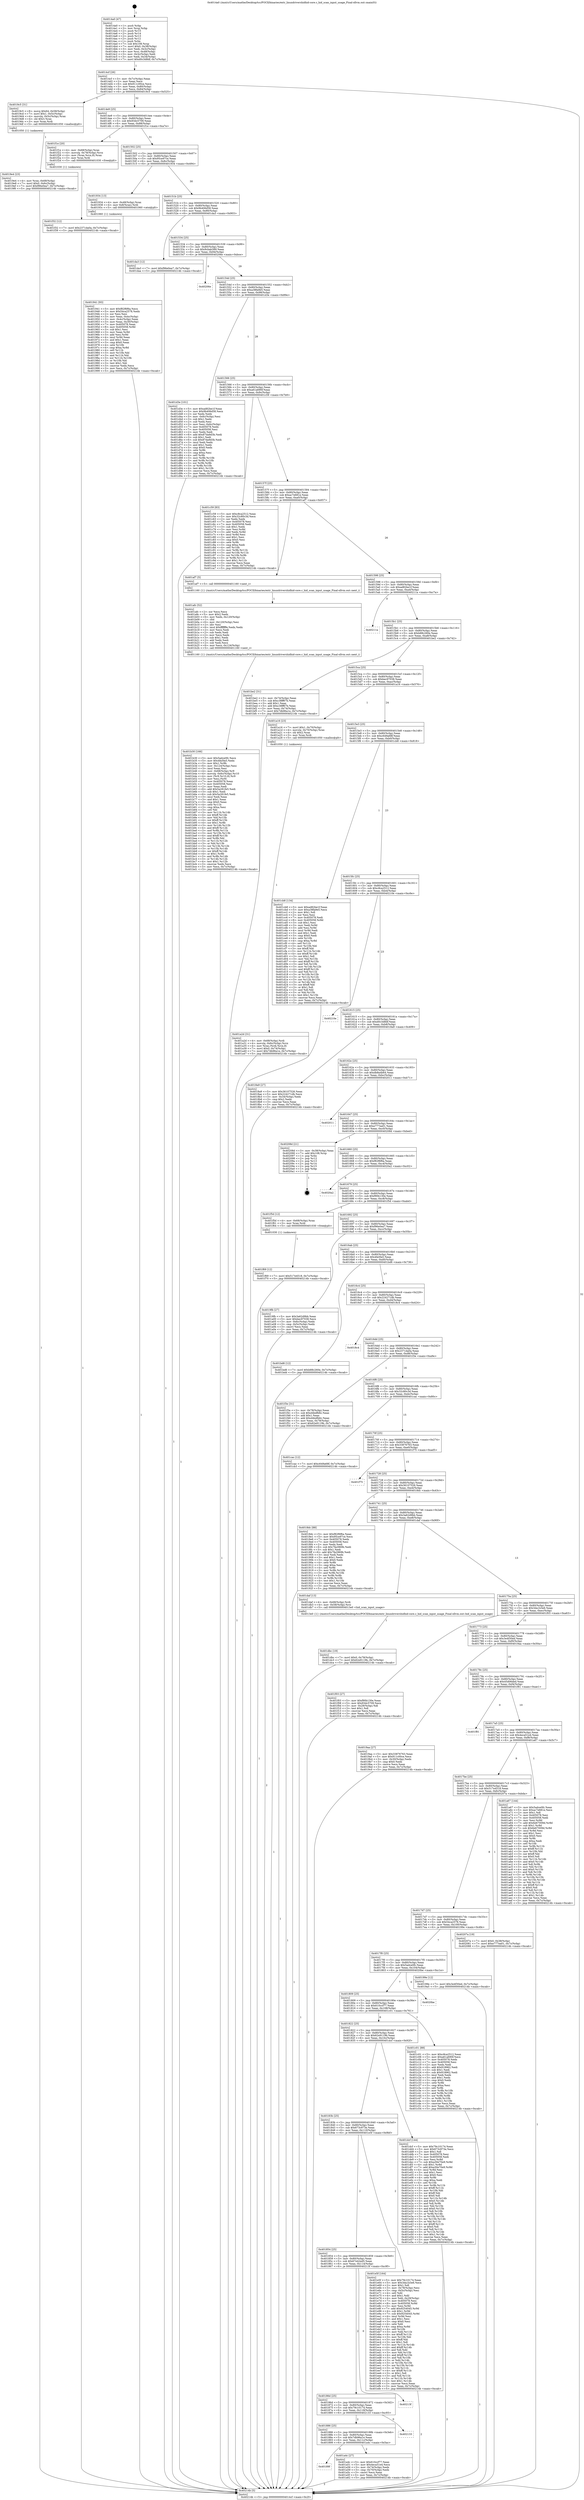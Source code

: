 digraph "0x4014a0" {
  label = "0x4014a0 (/mnt/c/Users/mathe/Desktop/tcc/POCII/binaries/extr_linuxdrivershidhid-core.c_hid_scan_input_usage_Final-ollvm.out::main(0))"
  labelloc = "t"
  node[shape=record]

  Entry [label="",width=0.3,height=0.3,shape=circle,fillcolor=black,style=filled]
  "0x4014cf" [label="{
     0x4014cf [26]\l
     | [instrs]\l
     &nbsp;&nbsp;0x4014cf \<+3\>: mov -0x7c(%rbp),%eax\l
     &nbsp;&nbsp;0x4014d2 \<+2\>: mov %eax,%ecx\l
     &nbsp;&nbsp;0x4014d4 \<+6\>: sub $0x911c00ce,%ecx\l
     &nbsp;&nbsp;0x4014da \<+3\>: mov %eax,-0x80(%rbp)\l
     &nbsp;&nbsp;0x4014dd \<+6\>: mov %ecx,-0x84(%rbp)\l
     &nbsp;&nbsp;0x4014e3 \<+6\>: je 00000000004019c5 \<main+0x525\>\l
  }"]
  "0x4019c5" [label="{
     0x4019c5 [31]\l
     | [instrs]\l
     &nbsp;&nbsp;0x4019c5 \<+8\>: movq $0x64,-0x58(%rbp)\l
     &nbsp;&nbsp;0x4019cd \<+7\>: movl $0x1,-0x5c(%rbp)\l
     &nbsp;&nbsp;0x4019d4 \<+4\>: movslq -0x5c(%rbp),%rax\l
     &nbsp;&nbsp;0x4019d8 \<+4\>: shl $0x3,%rax\l
     &nbsp;&nbsp;0x4019dc \<+3\>: mov %rax,%rdi\l
     &nbsp;&nbsp;0x4019df \<+5\>: call 0000000000401050 \<malloc@plt\>\l
     | [calls]\l
     &nbsp;&nbsp;0x401050 \{1\} (unknown)\l
  }"]
  "0x4014e9" [label="{
     0x4014e9 [25]\l
     | [instrs]\l
     &nbsp;&nbsp;0x4014e9 \<+5\>: jmp 00000000004014ee \<main+0x4e\>\l
     &nbsp;&nbsp;0x4014ee \<+3\>: mov -0x80(%rbp),%eax\l
     &nbsp;&nbsp;0x4014f1 \<+5\>: sub $0x93dc5709,%eax\l
     &nbsp;&nbsp;0x4014f6 \<+6\>: mov %eax,-0x88(%rbp)\l
     &nbsp;&nbsp;0x4014fc \<+6\>: je 0000000000401f1e \<main+0xa7e\>\l
  }"]
  Exit [label="",width=0.3,height=0.3,shape=circle,fillcolor=black,style=filled,peripheries=2]
  "0x401f1e" [label="{
     0x401f1e [20]\l
     | [instrs]\l
     &nbsp;&nbsp;0x401f1e \<+4\>: mov -0x68(%rbp),%rax\l
     &nbsp;&nbsp;0x401f22 \<+4\>: movslq -0x78(%rbp),%rcx\l
     &nbsp;&nbsp;0x401f26 \<+4\>: mov (%rax,%rcx,8),%rax\l
     &nbsp;&nbsp;0x401f2a \<+3\>: mov %rax,%rdi\l
     &nbsp;&nbsp;0x401f2d \<+5\>: call 0000000000401030 \<free@plt\>\l
     | [calls]\l
     &nbsp;&nbsp;0x401030 \{1\} (unknown)\l
  }"]
  "0x401502" [label="{
     0x401502 [25]\l
     | [instrs]\l
     &nbsp;&nbsp;0x401502 \<+5\>: jmp 0000000000401507 \<main+0x67\>\l
     &nbsp;&nbsp;0x401507 \<+3\>: mov -0x80(%rbp),%eax\l
     &nbsp;&nbsp;0x40150a \<+5\>: sub $0x95ce97ce,%eax\l
     &nbsp;&nbsp;0x40150f \<+6\>: mov %eax,-0x8c(%rbp)\l
     &nbsp;&nbsp;0x401515 \<+6\>: je 0000000000401934 \<main+0x494\>\l
  }"]
  "0x401f69" [label="{
     0x401f69 [12]\l
     | [instrs]\l
     &nbsp;&nbsp;0x401f69 \<+7\>: movl $0x517e4518,-0x7c(%rbp)\l
     &nbsp;&nbsp;0x401f70 \<+5\>: jmp 000000000040214b \<main+0xcab\>\l
  }"]
  "0x401934" [label="{
     0x401934 [13]\l
     | [instrs]\l
     &nbsp;&nbsp;0x401934 \<+4\>: mov -0x48(%rbp),%rax\l
     &nbsp;&nbsp;0x401938 \<+4\>: mov 0x8(%rax),%rdi\l
     &nbsp;&nbsp;0x40193c \<+5\>: call 0000000000401060 \<atoi@plt\>\l
     | [calls]\l
     &nbsp;&nbsp;0x401060 \{1\} (unknown)\l
  }"]
  "0x40151b" [label="{
     0x40151b [25]\l
     | [instrs]\l
     &nbsp;&nbsp;0x40151b \<+5\>: jmp 0000000000401520 \<main+0x80\>\l
     &nbsp;&nbsp;0x401520 \<+3\>: mov -0x80(%rbp),%eax\l
     &nbsp;&nbsp;0x401523 \<+5\>: sub $0x9b406d58,%eax\l
     &nbsp;&nbsp;0x401528 \<+6\>: mov %eax,-0x90(%rbp)\l
     &nbsp;&nbsp;0x40152e \<+6\>: je 0000000000401da3 \<main+0x903\>\l
  }"]
  "0x401f32" [label="{
     0x401f32 [12]\l
     | [instrs]\l
     &nbsp;&nbsp;0x401f32 \<+7\>: movl $0x2371da0a,-0x7c(%rbp)\l
     &nbsp;&nbsp;0x401f39 \<+5\>: jmp 000000000040214b \<main+0xcab\>\l
  }"]
  "0x401da3" [label="{
     0x401da3 [12]\l
     | [instrs]\l
     &nbsp;&nbsp;0x401da3 \<+7\>: movl $0xf96e0ea7,-0x7c(%rbp)\l
     &nbsp;&nbsp;0x401daa \<+5\>: jmp 000000000040214b \<main+0xcab\>\l
  }"]
  "0x401534" [label="{
     0x401534 [25]\l
     | [instrs]\l
     &nbsp;&nbsp;0x401534 \<+5\>: jmp 0000000000401539 \<main+0x99\>\l
     &nbsp;&nbsp;0x401539 \<+3\>: mov -0x80(%rbp),%eax\l
     &nbsp;&nbsp;0x40153c \<+5\>: sub $0x9cbab389,%eax\l
     &nbsp;&nbsp;0x401541 \<+6\>: mov %eax,-0x94(%rbp)\l
     &nbsp;&nbsp;0x401547 \<+6\>: je 000000000040206e \<main+0xbce\>\l
  }"]
  "0x401dbc" [label="{
     0x401dbc [19]\l
     | [instrs]\l
     &nbsp;&nbsp;0x401dbc \<+7\>: movl $0x0,-0x78(%rbp)\l
     &nbsp;&nbsp;0x401dc3 \<+7\>: movl $0x62e9119b,-0x7c(%rbp)\l
     &nbsp;&nbsp;0x401dca \<+5\>: jmp 000000000040214b \<main+0xcab\>\l
  }"]
  "0x40206e" [label="{
     0x40206e\l
  }", style=dashed]
  "0x40154d" [label="{
     0x40154d [25]\l
     | [instrs]\l
     &nbsp;&nbsp;0x40154d \<+5\>: jmp 0000000000401552 \<main+0xb2\>\l
     &nbsp;&nbsp;0x401552 \<+3\>: mov -0x80(%rbp),%eax\l
     &nbsp;&nbsp;0x401555 \<+5\>: sub $0xa38fa9e5,%eax\l
     &nbsp;&nbsp;0x40155a \<+6\>: mov %eax,-0x98(%rbp)\l
     &nbsp;&nbsp;0x401560 \<+6\>: je 0000000000401d3e \<main+0x89e\>\l
  }"]
  "0x401b30" [label="{
     0x401b30 [166]\l
     | [instrs]\l
     &nbsp;&nbsp;0x401b30 \<+5\>: mov $0x5adce0fc,%ecx\l
     &nbsp;&nbsp;0x401b35 \<+5\>: mov $0x4fa5fa5,%edx\l
     &nbsp;&nbsp;0x401b3a \<+3\>: mov $0x1,%r8b\l
     &nbsp;&nbsp;0x401b3d \<+6\>: mov -0x124(%rbp),%esi\l
     &nbsp;&nbsp;0x401b43 \<+3\>: imul %eax,%esi\l
     &nbsp;&nbsp;0x401b46 \<+4\>: mov -0x68(%rbp),%r9\l
     &nbsp;&nbsp;0x401b4a \<+4\>: movslq -0x6c(%rbp),%r10\l
     &nbsp;&nbsp;0x401b4e \<+4\>: mov (%r9,%r10,8),%r9\l
     &nbsp;&nbsp;0x401b52 \<+3\>: mov %esi,(%r9)\l
     &nbsp;&nbsp;0x401b55 \<+7\>: mov 0x405078,%eax\l
     &nbsp;&nbsp;0x401b5c \<+7\>: mov 0x405058,%esi\l
     &nbsp;&nbsp;0x401b63 \<+2\>: mov %eax,%edi\l
     &nbsp;&nbsp;0x401b65 \<+6\>: add $0x5a281fe5,%edi\l
     &nbsp;&nbsp;0x401b6b \<+3\>: sub $0x1,%edi\l
     &nbsp;&nbsp;0x401b6e \<+6\>: sub $0x5a281fe5,%edi\l
     &nbsp;&nbsp;0x401b74 \<+3\>: imul %edi,%eax\l
     &nbsp;&nbsp;0x401b77 \<+3\>: and $0x1,%eax\l
     &nbsp;&nbsp;0x401b7a \<+3\>: cmp $0x0,%eax\l
     &nbsp;&nbsp;0x401b7d \<+4\>: sete %r11b\l
     &nbsp;&nbsp;0x401b81 \<+3\>: cmp $0xa,%esi\l
     &nbsp;&nbsp;0x401b84 \<+3\>: setl %bl\l
     &nbsp;&nbsp;0x401b87 \<+3\>: mov %r11b,%r14b\l
     &nbsp;&nbsp;0x401b8a \<+4\>: xor $0xff,%r14b\l
     &nbsp;&nbsp;0x401b8e \<+3\>: mov %bl,%r15b\l
     &nbsp;&nbsp;0x401b91 \<+4\>: xor $0xff,%r15b\l
     &nbsp;&nbsp;0x401b95 \<+4\>: xor $0x1,%r8b\l
     &nbsp;&nbsp;0x401b99 \<+3\>: mov %r14b,%r12b\l
     &nbsp;&nbsp;0x401b9c \<+4\>: and $0xff,%r12b\l
     &nbsp;&nbsp;0x401ba0 \<+3\>: and %r8b,%r11b\l
     &nbsp;&nbsp;0x401ba3 \<+3\>: mov %r15b,%r13b\l
     &nbsp;&nbsp;0x401ba6 \<+4\>: and $0xff,%r13b\l
     &nbsp;&nbsp;0x401baa \<+3\>: and %r8b,%bl\l
     &nbsp;&nbsp;0x401bad \<+3\>: or %r11b,%r12b\l
     &nbsp;&nbsp;0x401bb0 \<+3\>: or %bl,%r13b\l
     &nbsp;&nbsp;0x401bb3 \<+3\>: xor %r13b,%r12b\l
     &nbsp;&nbsp;0x401bb6 \<+3\>: or %r15b,%r14b\l
     &nbsp;&nbsp;0x401bb9 \<+4\>: xor $0xff,%r14b\l
     &nbsp;&nbsp;0x401bbd \<+4\>: or $0x1,%r8b\l
     &nbsp;&nbsp;0x401bc1 \<+3\>: and %r8b,%r14b\l
     &nbsp;&nbsp;0x401bc4 \<+3\>: or %r14b,%r12b\l
     &nbsp;&nbsp;0x401bc7 \<+4\>: test $0x1,%r12b\l
     &nbsp;&nbsp;0x401bcb \<+3\>: cmovne %edx,%ecx\l
     &nbsp;&nbsp;0x401bce \<+3\>: mov %ecx,-0x7c(%rbp)\l
     &nbsp;&nbsp;0x401bd1 \<+5\>: jmp 000000000040214b \<main+0xcab\>\l
  }"]
  "0x401d3e" [label="{
     0x401d3e [101]\l
     | [instrs]\l
     &nbsp;&nbsp;0x401d3e \<+5\>: mov $0xad82be1f,%eax\l
     &nbsp;&nbsp;0x401d43 \<+5\>: mov $0x9b406d58,%ecx\l
     &nbsp;&nbsp;0x401d48 \<+2\>: xor %edx,%edx\l
     &nbsp;&nbsp;0x401d4a \<+3\>: mov -0x6c(%rbp),%esi\l
     &nbsp;&nbsp;0x401d4d \<+3\>: sub $0x1,%edx\l
     &nbsp;&nbsp;0x401d50 \<+2\>: sub %edx,%esi\l
     &nbsp;&nbsp;0x401d52 \<+3\>: mov %esi,-0x6c(%rbp)\l
     &nbsp;&nbsp;0x401d55 \<+7\>: mov 0x405078,%edx\l
     &nbsp;&nbsp;0x401d5c \<+7\>: mov 0x405058,%esi\l
     &nbsp;&nbsp;0x401d63 \<+2\>: mov %edx,%edi\l
     &nbsp;&nbsp;0x401d65 \<+6\>: add $0x87da9d3b,%edi\l
     &nbsp;&nbsp;0x401d6b \<+3\>: sub $0x1,%edi\l
     &nbsp;&nbsp;0x401d6e \<+6\>: sub $0x87da9d3b,%edi\l
     &nbsp;&nbsp;0x401d74 \<+3\>: imul %edi,%edx\l
     &nbsp;&nbsp;0x401d77 \<+3\>: and $0x1,%edx\l
     &nbsp;&nbsp;0x401d7a \<+3\>: cmp $0x0,%edx\l
     &nbsp;&nbsp;0x401d7d \<+4\>: sete %r8b\l
     &nbsp;&nbsp;0x401d81 \<+3\>: cmp $0xa,%esi\l
     &nbsp;&nbsp;0x401d84 \<+4\>: setl %r9b\l
     &nbsp;&nbsp;0x401d88 \<+3\>: mov %r8b,%r10b\l
     &nbsp;&nbsp;0x401d8b \<+3\>: and %r9b,%r10b\l
     &nbsp;&nbsp;0x401d8e \<+3\>: xor %r9b,%r8b\l
     &nbsp;&nbsp;0x401d91 \<+3\>: or %r8b,%r10b\l
     &nbsp;&nbsp;0x401d94 \<+4\>: test $0x1,%r10b\l
     &nbsp;&nbsp;0x401d98 \<+3\>: cmovne %ecx,%eax\l
     &nbsp;&nbsp;0x401d9b \<+3\>: mov %eax,-0x7c(%rbp)\l
     &nbsp;&nbsp;0x401d9e \<+5\>: jmp 000000000040214b \<main+0xcab\>\l
  }"]
  "0x401566" [label="{
     0x401566 [25]\l
     | [instrs]\l
     &nbsp;&nbsp;0x401566 \<+5\>: jmp 000000000040156b \<main+0xcb\>\l
     &nbsp;&nbsp;0x40156b \<+3\>: mov -0x80(%rbp),%eax\l
     &nbsp;&nbsp;0x40156e \<+5\>: sub $0xa61a690f,%eax\l
     &nbsp;&nbsp;0x401573 \<+6\>: mov %eax,-0x9c(%rbp)\l
     &nbsp;&nbsp;0x401579 \<+6\>: je 0000000000401c59 \<main+0x7b9\>\l
  }"]
  "0x401afc" [label="{
     0x401afc [52]\l
     | [instrs]\l
     &nbsp;&nbsp;0x401afc \<+2\>: xor %ecx,%ecx\l
     &nbsp;&nbsp;0x401afe \<+5\>: mov $0x2,%edx\l
     &nbsp;&nbsp;0x401b03 \<+6\>: mov %edx,-0x120(%rbp)\l
     &nbsp;&nbsp;0x401b09 \<+1\>: cltd\l
     &nbsp;&nbsp;0x401b0a \<+6\>: mov -0x120(%rbp),%esi\l
     &nbsp;&nbsp;0x401b10 \<+2\>: idiv %esi\l
     &nbsp;&nbsp;0x401b12 \<+6\>: imul $0xfffffffe,%edx,%edx\l
     &nbsp;&nbsp;0x401b18 \<+2\>: mov %ecx,%edi\l
     &nbsp;&nbsp;0x401b1a \<+2\>: sub %edx,%edi\l
     &nbsp;&nbsp;0x401b1c \<+2\>: mov %ecx,%edx\l
     &nbsp;&nbsp;0x401b1e \<+3\>: sub $0x1,%edx\l
     &nbsp;&nbsp;0x401b21 \<+2\>: add %edx,%edi\l
     &nbsp;&nbsp;0x401b23 \<+2\>: sub %edi,%ecx\l
     &nbsp;&nbsp;0x401b25 \<+6\>: mov %ecx,-0x124(%rbp)\l
     &nbsp;&nbsp;0x401b2b \<+5\>: call 0000000000401160 \<next_i\>\l
     | [calls]\l
     &nbsp;&nbsp;0x401160 \{1\} (/mnt/c/Users/mathe/Desktop/tcc/POCII/binaries/extr_linuxdrivershidhid-core.c_hid_scan_input_usage_Final-ollvm.out::next_i)\l
  }"]
  "0x401c59" [label="{
     0x401c59 [83]\l
     | [instrs]\l
     &nbsp;&nbsp;0x401c59 \<+5\>: mov $0xc8ca2512,%eax\l
     &nbsp;&nbsp;0x401c5e \<+5\>: mov $0x32c80c3d,%ecx\l
     &nbsp;&nbsp;0x401c63 \<+2\>: xor %edx,%edx\l
     &nbsp;&nbsp;0x401c65 \<+7\>: mov 0x405078,%esi\l
     &nbsp;&nbsp;0x401c6c \<+7\>: mov 0x405058,%edi\l
     &nbsp;&nbsp;0x401c73 \<+3\>: sub $0x1,%edx\l
     &nbsp;&nbsp;0x401c76 \<+3\>: mov %esi,%r8d\l
     &nbsp;&nbsp;0x401c79 \<+3\>: add %edx,%r8d\l
     &nbsp;&nbsp;0x401c7c \<+4\>: imul %r8d,%esi\l
     &nbsp;&nbsp;0x401c80 \<+3\>: and $0x1,%esi\l
     &nbsp;&nbsp;0x401c83 \<+3\>: cmp $0x0,%esi\l
     &nbsp;&nbsp;0x401c86 \<+4\>: sete %r9b\l
     &nbsp;&nbsp;0x401c8a \<+3\>: cmp $0xa,%edi\l
     &nbsp;&nbsp;0x401c8d \<+4\>: setl %r10b\l
     &nbsp;&nbsp;0x401c91 \<+3\>: mov %r9b,%r11b\l
     &nbsp;&nbsp;0x401c94 \<+3\>: and %r10b,%r11b\l
     &nbsp;&nbsp;0x401c97 \<+3\>: xor %r10b,%r9b\l
     &nbsp;&nbsp;0x401c9a \<+3\>: or %r9b,%r11b\l
     &nbsp;&nbsp;0x401c9d \<+4\>: test $0x1,%r11b\l
     &nbsp;&nbsp;0x401ca1 \<+3\>: cmovne %ecx,%eax\l
     &nbsp;&nbsp;0x401ca4 \<+3\>: mov %eax,-0x7c(%rbp)\l
     &nbsp;&nbsp;0x401ca7 \<+5\>: jmp 000000000040214b \<main+0xcab\>\l
  }"]
  "0x40157f" [label="{
     0x40157f [25]\l
     | [instrs]\l
     &nbsp;&nbsp;0x40157f \<+5\>: jmp 0000000000401584 \<main+0xe4\>\l
     &nbsp;&nbsp;0x401584 \<+3\>: mov -0x80(%rbp),%eax\l
     &nbsp;&nbsp;0x401587 \<+5\>: sub $0xac7e681e,%eax\l
     &nbsp;&nbsp;0x40158c \<+6\>: mov %eax,-0xa0(%rbp)\l
     &nbsp;&nbsp;0x401592 \<+6\>: je 0000000000401af7 \<main+0x657\>\l
  }"]
  "0x40189f" [label="{
     0x40189f\l
  }", style=dashed]
  "0x401af7" [label="{
     0x401af7 [5]\l
     | [instrs]\l
     &nbsp;&nbsp;0x401af7 \<+5\>: call 0000000000401160 \<next_i\>\l
     | [calls]\l
     &nbsp;&nbsp;0x401160 \{1\} (/mnt/c/Users/mathe/Desktop/tcc/POCII/binaries/extr_linuxdrivershidhid-core.c_hid_scan_input_usage_Final-ollvm.out::next_i)\l
  }"]
  "0x401598" [label="{
     0x401598 [25]\l
     | [instrs]\l
     &nbsp;&nbsp;0x401598 \<+5\>: jmp 000000000040159d \<main+0xfd\>\l
     &nbsp;&nbsp;0x40159d \<+3\>: mov -0x80(%rbp),%eax\l
     &nbsp;&nbsp;0x4015a0 \<+5\>: sub $0xad82be1f,%eax\l
     &nbsp;&nbsp;0x4015a5 \<+6\>: mov %eax,-0xa4(%rbp)\l
     &nbsp;&nbsp;0x4015ab \<+6\>: je 000000000040211a \<main+0xc7a\>\l
  }"]
  "0x401a4c" [label="{
     0x401a4c [27]\l
     | [instrs]\l
     &nbsp;&nbsp;0x401a4c \<+5\>: mov $0x610ccf77,%eax\l
     &nbsp;&nbsp;0x401a51 \<+5\>: mov $0x4eca51e4,%ecx\l
     &nbsp;&nbsp;0x401a56 \<+3\>: mov -0x74(%rbp),%edx\l
     &nbsp;&nbsp;0x401a59 \<+3\>: cmp -0x70(%rbp),%edx\l
     &nbsp;&nbsp;0x401a5c \<+3\>: cmovl %ecx,%eax\l
     &nbsp;&nbsp;0x401a5f \<+3\>: mov %eax,-0x7c(%rbp)\l
     &nbsp;&nbsp;0x401a62 \<+5\>: jmp 000000000040214b \<main+0xcab\>\l
  }"]
  "0x40211a" [label="{
     0x40211a\l
  }", style=dashed]
  "0x4015b1" [label="{
     0x4015b1 [25]\l
     | [instrs]\l
     &nbsp;&nbsp;0x4015b1 \<+5\>: jmp 00000000004015b6 \<main+0x116\>\l
     &nbsp;&nbsp;0x4015b6 \<+3\>: mov -0x80(%rbp),%eax\l
     &nbsp;&nbsp;0x4015b9 \<+5\>: sub $0xb88c260e,%eax\l
     &nbsp;&nbsp;0x4015be \<+6\>: mov %eax,-0xa8(%rbp)\l
     &nbsp;&nbsp;0x4015c4 \<+6\>: je 0000000000401be2 \<main+0x742\>\l
  }"]
  "0x401886" [label="{
     0x401886 [25]\l
     | [instrs]\l
     &nbsp;&nbsp;0x401886 \<+5\>: jmp 000000000040188b \<main+0x3eb\>\l
     &nbsp;&nbsp;0x40188b \<+3\>: mov -0x80(%rbp),%eax\l
     &nbsp;&nbsp;0x40188e \<+5\>: sub $0x7db96a1e,%eax\l
     &nbsp;&nbsp;0x401893 \<+6\>: mov %eax,-0x11c(%rbp)\l
     &nbsp;&nbsp;0x401899 \<+6\>: je 0000000000401a4c \<main+0x5ac\>\l
  }"]
  "0x401be2" [label="{
     0x401be2 [31]\l
     | [instrs]\l
     &nbsp;&nbsp;0x401be2 \<+3\>: mov -0x74(%rbp),%eax\l
     &nbsp;&nbsp;0x401be5 \<+5\>: sub $0xc38ff67b,%eax\l
     &nbsp;&nbsp;0x401bea \<+3\>: add $0x1,%eax\l
     &nbsp;&nbsp;0x401bed \<+5\>: add $0xc38ff67b,%eax\l
     &nbsp;&nbsp;0x401bf2 \<+3\>: mov %eax,-0x74(%rbp)\l
     &nbsp;&nbsp;0x401bf5 \<+7\>: movl $0x7db96a1e,-0x7c(%rbp)\l
     &nbsp;&nbsp;0x401bfc \<+5\>: jmp 000000000040214b \<main+0xcab\>\l
  }"]
  "0x4015ca" [label="{
     0x4015ca [25]\l
     | [instrs]\l
     &nbsp;&nbsp;0x4015ca \<+5\>: jmp 00000000004015cf \<main+0x12f\>\l
     &nbsp;&nbsp;0x4015cf \<+3\>: mov -0x80(%rbp),%eax\l
     &nbsp;&nbsp;0x4015d2 \<+5\>: sub $0xbec97038,%eax\l
     &nbsp;&nbsp;0x4015d7 \<+6\>: mov %eax,-0xac(%rbp)\l
     &nbsp;&nbsp;0x4015dd \<+6\>: je 0000000000401a16 \<main+0x576\>\l
  }"]
  "0x402133" [label="{
     0x402133\l
  }", style=dashed]
  "0x401a16" [label="{
     0x401a16 [23]\l
     | [instrs]\l
     &nbsp;&nbsp;0x401a16 \<+7\>: movl $0x1,-0x70(%rbp)\l
     &nbsp;&nbsp;0x401a1d \<+4\>: movslq -0x70(%rbp),%rax\l
     &nbsp;&nbsp;0x401a21 \<+4\>: shl $0x2,%rax\l
     &nbsp;&nbsp;0x401a25 \<+3\>: mov %rax,%rdi\l
     &nbsp;&nbsp;0x401a28 \<+5\>: call 0000000000401050 \<malloc@plt\>\l
     | [calls]\l
     &nbsp;&nbsp;0x401050 \{1\} (unknown)\l
  }"]
  "0x4015e3" [label="{
     0x4015e3 [25]\l
     | [instrs]\l
     &nbsp;&nbsp;0x4015e3 \<+5\>: jmp 00000000004015e8 \<main+0x148\>\l
     &nbsp;&nbsp;0x4015e8 \<+3\>: mov -0x80(%rbp),%eax\l
     &nbsp;&nbsp;0x4015eb \<+5\>: sub $0xc649a68f,%eax\l
     &nbsp;&nbsp;0x4015f0 \<+6\>: mov %eax,-0xb0(%rbp)\l
     &nbsp;&nbsp;0x4015f6 \<+6\>: je 0000000000401cb8 \<main+0x818\>\l
  }"]
  "0x40186d" [label="{
     0x40186d [25]\l
     | [instrs]\l
     &nbsp;&nbsp;0x40186d \<+5\>: jmp 0000000000401872 \<main+0x3d2\>\l
     &nbsp;&nbsp;0x401872 \<+3\>: mov -0x80(%rbp),%eax\l
     &nbsp;&nbsp;0x401875 \<+5\>: sub $0x79c10174,%eax\l
     &nbsp;&nbsp;0x40187a \<+6\>: mov %eax,-0x118(%rbp)\l
     &nbsp;&nbsp;0x401880 \<+6\>: je 0000000000402133 \<main+0xc93\>\l
  }"]
  "0x401cb8" [label="{
     0x401cb8 [134]\l
     | [instrs]\l
     &nbsp;&nbsp;0x401cb8 \<+5\>: mov $0xad82be1f,%eax\l
     &nbsp;&nbsp;0x401cbd \<+5\>: mov $0xa38fa9e5,%ecx\l
     &nbsp;&nbsp;0x401cc2 \<+2\>: mov $0x1,%dl\l
     &nbsp;&nbsp;0x401cc4 \<+2\>: xor %esi,%esi\l
     &nbsp;&nbsp;0x401cc6 \<+7\>: mov 0x405078,%edi\l
     &nbsp;&nbsp;0x401ccd \<+8\>: mov 0x405058,%r8d\l
     &nbsp;&nbsp;0x401cd5 \<+3\>: sub $0x1,%esi\l
     &nbsp;&nbsp;0x401cd8 \<+3\>: mov %edi,%r9d\l
     &nbsp;&nbsp;0x401cdb \<+3\>: add %esi,%r9d\l
     &nbsp;&nbsp;0x401cde \<+4\>: imul %r9d,%edi\l
     &nbsp;&nbsp;0x401ce2 \<+3\>: and $0x1,%edi\l
     &nbsp;&nbsp;0x401ce5 \<+3\>: cmp $0x0,%edi\l
     &nbsp;&nbsp;0x401ce8 \<+4\>: sete %r10b\l
     &nbsp;&nbsp;0x401cec \<+4\>: cmp $0xa,%r8d\l
     &nbsp;&nbsp;0x401cf0 \<+4\>: setl %r11b\l
     &nbsp;&nbsp;0x401cf4 \<+3\>: mov %r10b,%bl\l
     &nbsp;&nbsp;0x401cf7 \<+3\>: xor $0xff,%bl\l
     &nbsp;&nbsp;0x401cfa \<+3\>: mov %r11b,%r14b\l
     &nbsp;&nbsp;0x401cfd \<+4\>: xor $0xff,%r14b\l
     &nbsp;&nbsp;0x401d01 \<+3\>: xor $0x1,%dl\l
     &nbsp;&nbsp;0x401d04 \<+3\>: mov %bl,%r15b\l
     &nbsp;&nbsp;0x401d07 \<+4\>: and $0xff,%r15b\l
     &nbsp;&nbsp;0x401d0b \<+3\>: and %dl,%r10b\l
     &nbsp;&nbsp;0x401d0e \<+3\>: mov %r14b,%r12b\l
     &nbsp;&nbsp;0x401d11 \<+4\>: and $0xff,%r12b\l
     &nbsp;&nbsp;0x401d15 \<+3\>: and %dl,%r11b\l
     &nbsp;&nbsp;0x401d18 \<+3\>: or %r10b,%r15b\l
     &nbsp;&nbsp;0x401d1b \<+3\>: or %r11b,%r12b\l
     &nbsp;&nbsp;0x401d1e \<+3\>: xor %r12b,%r15b\l
     &nbsp;&nbsp;0x401d21 \<+3\>: or %r14b,%bl\l
     &nbsp;&nbsp;0x401d24 \<+3\>: xor $0xff,%bl\l
     &nbsp;&nbsp;0x401d27 \<+3\>: or $0x1,%dl\l
     &nbsp;&nbsp;0x401d2a \<+2\>: and %dl,%bl\l
     &nbsp;&nbsp;0x401d2c \<+3\>: or %bl,%r15b\l
     &nbsp;&nbsp;0x401d2f \<+4\>: test $0x1,%r15b\l
     &nbsp;&nbsp;0x401d33 \<+3\>: cmovne %ecx,%eax\l
     &nbsp;&nbsp;0x401d36 \<+3\>: mov %eax,-0x7c(%rbp)\l
     &nbsp;&nbsp;0x401d39 \<+5\>: jmp 000000000040214b \<main+0xcab\>\l
  }"]
  "0x4015fc" [label="{
     0x4015fc [25]\l
     | [instrs]\l
     &nbsp;&nbsp;0x4015fc \<+5\>: jmp 0000000000401601 \<main+0x161\>\l
     &nbsp;&nbsp;0x401601 \<+3\>: mov -0x80(%rbp),%eax\l
     &nbsp;&nbsp;0x401604 \<+5\>: sub $0xc8ca2512,%eax\l
     &nbsp;&nbsp;0x401609 \<+6\>: mov %eax,-0xb4(%rbp)\l
     &nbsp;&nbsp;0x40160f \<+6\>: je 000000000040210e \<main+0xc6e\>\l
  }"]
  "0x40213f" [label="{
     0x40213f\l
  }", style=dashed]
  "0x40210e" [label="{
     0x40210e\l
  }", style=dashed]
  "0x401615" [label="{
     0x401615 [25]\l
     | [instrs]\l
     &nbsp;&nbsp;0x401615 \<+5\>: jmp 000000000040161a \<main+0x17a\>\l
     &nbsp;&nbsp;0x40161a \<+3\>: mov -0x80(%rbp),%eax\l
     &nbsp;&nbsp;0x40161d \<+5\>: sub $0xd0c3d8df,%eax\l
     &nbsp;&nbsp;0x401622 \<+6\>: mov %eax,-0xb8(%rbp)\l
     &nbsp;&nbsp;0x401628 \<+6\>: je 00000000004018a9 \<main+0x409\>\l
  }"]
  "0x401854" [label="{
     0x401854 [25]\l
     | [instrs]\l
     &nbsp;&nbsp;0x401854 \<+5\>: jmp 0000000000401859 \<main+0x3b9\>\l
     &nbsp;&nbsp;0x401859 \<+3\>: mov -0x80(%rbp),%eax\l
     &nbsp;&nbsp;0x40185c \<+5\>: sub $0x67e42ed5,%eax\l
     &nbsp;&nbsp;0x401861 \<+6\>: mov %eax,-0x114(%rbp)\l
     &nbsp;&nbsp;0x401867 \<+6\>: je 000000000040213f \<main+0xc9f\>\l
  }"]
  "0x4018a9" [label="{
     0x4018a9 [27]\l
     | [instrs]\l
     &nbsp;&nbsp;0x4018a9 \<+5\>: mov $0x36107526,%eax\l
     &nbsp;&nbsp;0x4018ae \<+5\>: mov $0x224271db,%ecx\l
     &nbsp;&nbsp;0x4018b3 \<+3\>: mov -0x34(%rbp),%edx\l
     &nbsp;&nbsp;0x4018b6 \<+3\>: cmp $0x2,%edx\l
     &nbsp;&nbsp;0x4018b9 \<+3\>: cmovne %ecx,%eax\l
     &nbsp;&nbsp;0x4018bc \<+3\>: mov %eax,-0x7c(%rbp)\l
     &nbsp;&nbsp;0x4018bf \<+5\>: jmp 000000000040214b \<main+0xcab\>\l
  }"]
  "0x40162e" [label="{
     0x40162e [25]\l
     | [instrs]\l
     &nbsp;&nbsp;0x40162e \<+5\>: jmp 0000000000401633 \<main+0x193\>\l
     &nbsp;&nbsp;0x401633 \<+3\>: mov -0x80(%rbp),%eax\l
     &nbsp;&nbsp;0x401636 \<+5\>: sub $0xdb8a4b64,%eax\l
     &nbsp;&nbsp;0x40163b \<+6\>: mov %eax,-0xbc(%rbp)\l
     &nbsp;&nbsp;0x401641 \<+6\>: je 0000000000402011 \<main+0xb71\>\l
  }"]
  "0x40214b" [label="{
     0x40214b [5]\l
     | [instrs]\l
     &nbsp;&nbsp;0x40214b \<+5\>: jmp 00000000004014cf \<main+0x2f\>\l
  }"]
  "0x4014a0" [label="{
     0x4014a0 [47]\l
     | [instrs]\l
     &nbsp;&nbsp;0x4014a0 \<+1\>: push %rbp\l
     &nbsp;&nbsp;0x4014a1 \<+3\>: mov %rsp,%rbp\l
     &nbsp;&nbsp;0x4014a4 \<+2\>: push %r15\l
     &nbsp;&nbsp;0x4014a6 \<+2\>: push %r14\l
     &nbsp;&nbsp;0x4014a8 \<+2\>: push %r13\l
     &nbsp;&nbsp;0x4014aa \<+2\>: push %r12\l
     &nbsp;&nbsp;0x4014ac \<+1\>: push %rbx\l
     &nbsp;&nbsp;0x4014ad \<+7\>: sub $0x108,%rsp\l
     &nbsp;&nbsp;0x4014b4 \<+7\>: movl $0x0,-0x38(%rbp)\l
     &nbsp;&nbsp;0x4014bb \<+3\>: mov %edi,-0x3c(%rbp)\l
     &nbsp;&nbsp;0x4014be \<+4\>: mov %rsi,-0x48(%rbp)\l
     &nbsp;&nbsp;0x4014c2 \<+3\>: mov -0x3c(%rbp),%edi\l
     &nbsp;&nbsp;0x4014c5 \<+3\>: mov %edi,-0x34(%rbp)\l
     &nbsp;&nbsp;0x4014c8 \<+7\>: movl $0xd0c3d8df,-0x7c(%rbp)\l
  }"]
  "0x401e5f" [label="{
     0x401e5f [164]\l
     | [instrs]\l
     &nbsp;&nbsp;0x401e5f \<+5\>: mov $0x79c10174,%eax\l
     &nbsp;&nbsp;0x401e64 \<+5\>: mov $0x3da1b3e6,%ecx\l
     &nbsp;&nbsp;0x401e69 \<+2\>: mov $0x1,%dl\l
     &nbsp;&nbsp;0x401e6b \<+3\>: mov -0x78(%rbp),%esi\l
     &nbsp;&nbsp;0x401e6e \<+3\>: cmp -0x5c(%rbp),%esi\l
     &nbsp;&nbsp;0x401e71 \<+4\>: setl %dil\l
     &nbsp;&nbsp;0x401e75 \<+4\>: and $0x1,%dil\l
     &nbsp;&nbsp;0x401e79 \<+4\>: mov %dil,-0x29(%rbp)\l
     &nbsp;&nbsp;0x401e7d \<+7\>: mov 0x405078,%esi\l
     &nbsp;&nbsp;0x401e84 \<+8\>: mov 0x405058,%r8d\l
     &nbsp;&nbsp;0x401e8c \<+3\>: mov %esi,%r9d\l
     &nbsp;&nbsp;0x401e8f \<+7\>: add $0x9254045,%r9d\l
     &nbsp;&nbsp;0x401e96 \<+4\>: sub $0x1,%r9d\l
     &nbsp;&nbsp;0x401e9a \<+7\>: sub $0x9254045,%r9d\l
     &nbsp;&nbsp;0x401ea1 \<+4\>: imul %r9d,%esi\l
     &nbsp;&nbsp;0x401ea5 \<+3\>: and $0x1,%esi\l
     &nbsp;&nbsp;0x401ea8 \<+3\>: cmp $0x0,%esi\l
     &nbsp;&nbsp;0x401eab \<+4\>: sete %dil\l
     &nbsp;&nbsp;0x401eaf \<+4\>: cmp $0xa,%r8d\l
     &nbsp;&nbsp;0x401eb3 \<+4\>: setl %r10b\l
     &nbsp;&nbsp;0x401eb7 \<+3\>: mov %dil,%r11b\l
     &nbsp;&nbsp;0x401eba \<+4\>: xor $0xff,%r11b\l
     &nbsp;&nbsp;0x401ebe \<+3\>: mov %r10b,%bl\l
     &nbsp;&nbsp;0x401ec1 \<+3\>: xor $0xff,%bl\l
     &nbsp;&nbsp;0x401ec4 \<+3\>: xor $0x1,%dl\l
     &nbsp;&nbsp;0x401ec7 \<+3\>: mov %r11b,%r14b\l
     &nbsp;&nbsp;0x401eca \<+4\>: and $0xff,%r14b\l
     &nbsp;&nbsp;0x401ece \<+3\>: and %dl,%dil\l
     &nbsp;&nbsp;0x401ed1 \<+3\>: mov %bl,%r15b\l
     &nbsp;&nbsp;0x401ed4 \<+4\>: and $0xff,%r15b\l
     &nbsp;&nbsp;0x401ed8 \<+3\>: and %dl,%r10b\l
     &nbsp;&nbsp;0x401edb \<+3\>: or %dil,%r14b\l
     &nbsp;&nbsp;0x401ede \<+3\>: or %r10b,%r15b\l
     &nbsp;&nbsp;0x401ee1 \<+3\>: xor %r15b,%r14b\l
     &nbsp;&nbsp;0x401ee4 \<+3\>: or %bl,%r11b\l
     &nbsp;&nbsp;0x401ee7 \<+4\>: xor $0xff,%r11b\l
     &nbsp;&nbsp;0x401eeb \<+3\>: or $0x1,%dl\l
     &nbsp;&nbsp;0x401eee \<+3\>: and %dl,%r11b\l
     &nbsp;&nbsp;0x401ef1 \<+3\>: or %r11b,%r14b\l
     &nbsp;&nbsp;0x401ef4 \<+4\>: test $0x1,%r14b\l
     &nbsp;&nbsp;0x401ef8 \<+3\>: cmovne %ecx,%eax\l
     &nbsp;&nbsp;0x401efb \<+3\>: mov %eax,-0x7c(%rbp)\l
     &nbsp;&nbsp;0x401efe \<+5\>: jmp 000000000040214b \<main+0xcab\>\l
  }"]
  "0x402011" [label="{
     0x402011\l
  }", style=dashed]
  "0x401647" [label="{
     0x401647 [25]\l
     | [instrs]\l
     &nbsp;&nbsp;0x401647 \<+5\>: jmp 000000000040164c \<main+0x1ac\>\l
     &nbsp;&nbsp;0x40164c \<+3\>: mov -0x80(%rbp),%eax\l
     &nbsp;&nbsp;0x40164f \<+5\>: sub $0xe777ea01,%eax\l
     &nbsp;&nbsp;0x401654 \<+6\>: mov %eax,-0xc0(%rbp)\l
     &nbsp;&nbsp;0x40165a \<+6\>: je 000000000040208d \<main+0xbed\>\l
  }"]
  "0x40183b" [label="{
     0x40183b [25]\l
     | [instrs]\l
     &nbsp;&nbsp;0x40183b \<+5\>: jmp 0000000000401840 \<main+0x3a0\>\l
     &nbsp;&nbsp;0x401840 \<+3\>: mov -0x80(%rbp),%eax\l
     &nbsp;&nbsp;0x401843 \<+5\>: sub $0x673c973e,%eax\l
     &nbsp;&nbsp;0x401848 \<+6\>: mov %eax,-0x110(%rbp)\l
     &nbsp;&nbsp;0x40184e \<+6\>: je 0000000000401e5f \<main+0x9bf\>\l
  }"]
  "0x40208d" [label="{
     0x40208d [21]\l
     | [instrs]\l
     &nbsp;&nbsp;0x40208d \<+3\>: mov -0x38(%rbp),%eax\l
     &nbsp;&nbsp;0x402090 \<+7\>: add $0x108,%rsp\l
     &nbsp;&nbsp;0x402097 \<+1\>: pop %rbx\l
     &nbsp;&nbsp;0x402098 \<+2\>: pop %r12\l
     &nbsp;&nbsp;0x40209a \<+2\>: pop %r13\l
     &nbsp;&nbsp;0x40209c \<+2\>: pop %r14\l
     &nbsp;&nbsp;0x40209e \<+2\>: pop %r15\l
     &nbsp;&nbsp;0x4020a0 \<+1\>: pop %rbp\l
     &nbsp;&nbsp;0x4020a1 \<+1\>: ret\l
  }"]
  "0x401660" [label="{
     0x401660 [25]\l
     | [instrs]\l
     &nbsp;&nbsp;0x401660 \<+5\>: jmp 0000000000401665 \<main+0x1c5\>\l
     &nbsp;&nbsp;0x401665 \<+3\>: mov -0x80(%rbp),%eax\l
     &nbsp;&nbsp;0x401668 \<+5\>: sub $0xf82f6f6a,%eax\l
     &nbsp;&nbsp;0x40166d \<+6\>: mov %eax,-0xc4(%rbp)\l
     &nbsp;&nbsp;0x401673 \<+6\>: je 00000000004020a2 \<main+0xc02\>\l
  }"]
  "0x401dcf" [label="{
     0x401dcf [144]\l
     | [instrs]\l
     &nbsp;&nbsp;0x401dcf \<+5\>: mov $0x79c10174,%eax\l
     &nbsp;&nbsp;0x401dd4 \<+5\>: mov $0x673c973e,%ecx\l
     &nbsp;&nbsp;0x401dd9 \<+2\>: mov $0x1,%dl\l
     &nbsp;&nbsp;0x401ddb \<+7\>: mov 0x405078,%esi\l
     &nbsp;&nbsp;0x401de2 \<+7\>: mov 0x405058,%edi\l
     &nbsp;&nbsp;0x401de9 \<+3\>: mov %esi,%r8d\l
     &nbsp;&nbsp;0x401dec \<+7\>: sub $0xa30e70e9,%r8d\l
     &nbsp;&nbsp;0x401df3 \<+4\>: sub $0x1,%r8d\l
     &nbsp;&nbsp;0x401df7 \<+7\>: add $0xa30e70e9,%r8d\l
     &nbsp;&nbsp;0x401dfe \<+4\>: imul %r8d,%esi\l
     &nbsp;&nbsp;0x401e02 \<+3\>: and $0x1,%esi\l
     &nbsp;&nbsp;0x401e05 \<+3\>: cmp $0x0,%esi\l
     &nbsp;&nbsp;0x401e08 \<+4\>: sete %r9b\l
     &nbsp;&nbsp;0x401e0c \<+3\>: cmp $0xa,%edi\l
     &nbsp;&nbsp;0x401e0f \<+4\>: setl %r10b\l
     &nbsp;&nbsp;0x401e13 \<+3\>: mov %r9b,%r11b\l
     &nbsp;&nbsp;0x401e16 \<+4\>: xor $0xff,%r11b\l
     &nbsp;&nbsp;0x401e1a \<+3\>: mov %r10b,%bl\l
     &nbsp;&nbsp;0x401e1d \<+3\>: xor $0xff,%bl\l
     &nbsp;&nbsp;0x401e20 \<+3\>: xor $0x0,%dl\l
     &nbsp;&nbsp;0x401e23 \<+3\>: mov %r11b,%r14b\l
     &nbsp;&nbsp;0x401e26 \<+4\>: and $0x0,%r14b\l
     &nbsp;&nbsp;0x401e2a \<+3\>: and %dl,%r9b\l
     &nbsp;&nbsp;0x401e2d \<+3\>: mov %bl,%r15b\l
     &nbsp;&nbsp;0x401e30 \<+4\>: and $0x0,%r15b\l
     &nbsp;&nbsp;0x401e34 \<+3\>: and %dl,%r10b\l
     &nbsp;&nbsp;0x401e37 \<+3\>: or %r9b,%r14b\l
     &nbsp;&nbsp;0x401e3a \<+3\>: or %r10b,%r15b\l
     &nbsp;&nbsp;0x401e3d \<+3\>: xor %r15b,%r14b\l
     &nbsp;&nbsp;0x401e40 \<+3\>: or %bl,%r11b\l
     &nbsp;&nbsp;0x401e43 \<+4\>: xor $0xff,%r11b\l
     &nbsp;&nbsp;0x401e47 \<+3\>: or $0x0,%dl\l
     &nbsp;&nbsp;0x401e4a \<+3\>: and %dl,%r11b\l
     &nbsp;&nbsp;0x401e4d \<+3\>: or %r11b,%r14b\l
     &nbsp;&nbsp;0x401e50 \<+4\>: test $0x1,%r14b\l
     &nbsp;&nbsp;0x401e54 \<+3\>: cmovne %ecx,%eax\l
     &nbsp;&nbsp;0x401e57 \<+3\>: mov %eax,-0x7c(%rbp)\l
     &nbsp;&nbsp;0x401e5a \<+5\>: jmp 000000000040214b \<main+0xcab\>\l
  }"]
  "0x4020a2" [label="{
     0x4020a2\l
  }", style=dashed]
  "0x401679" [label="{
     0x401679 [25]\l
     | [instrs]\l
     &nbsp;&nbsp;0x401679 \<+5\>: jmp 000000000040167e \<main+0x1de\>\l
     &nbsp;&nbsp;0x40167e \<+3\>: mov -0x80(%rbp),%eax\l
     &nbsp;&nbsp;0x401681 \<+5\>: sub $0xf90b130e,%eax\l
     &nbsp;&nbsp;0x401686 \<+6\>: mov %eax,-0xc8(%rbp)\l
     &nbsp;&nbsp;0x40168c \<+6\>: je 0000000000401f5d \<main+0xabd\>\l
  }"]
  "0x401822" [label="{
     0x401822 [25]\l
     | [instrs]\l
     &nbsp;&nbsp;0x401822 \<+5\>: jmp 0000000000401827 \<main+0x387\>\l
     &nbsp;&nbsp;0x401827 \<+3\>: mov -0x80(%rbp),%eax\l
     &nbsp;&nbsp;0x40182a \<+5\>: sub $0x62e9119b,%eax\l
     &nbsp;&nbsp;0x40182f \<+6\>: mov %eax,-0x10c(%rbp)\l
     &nbsp;&nbsp;0x401835 \<+6\>: je 0000000000401dcf \<main+0x92f\>\l
  }"]
  "0x401f5d" [label="{
     0x401f5d [12]\l
     | [instrs]\l
     &nbsp;&nbsp;0x401f5d \<+4\>: mov -0x68(%rbp),%rax\l
     &nbsp;&nbsp;0x401f61 \<+3\>: mov %rax,%rdi\l
     &nbsp;&nbsp;0x401f64 \<+5\>: call 0000000000401030 \<free@plt\>\l
     | [calls]\l
     &nbsp;&nbsp;0x401030 \{1\} (unknown)\l
  }"]
  "0x401692" [label="{
     0x401692 [25]\l
     | [instrs]\l
     &nbsp;&nbsp;0x401692 \<+5\>: jmp 0000000000401697 \<main+0x1f7\>\l
     &nbsp;&nbsp;0x401697 \<+3\>: mov -0x80(%rbp),%eax\l
     &nbsp;&nbsp;0x40169a \<+5\>: sub $0xf96e0ea7,%eax\l
     &nbsp;&nbsp;0x40169f \<+6\>: mov %eax,-0xcc(%rbp)\l
     &nbsp;&nbsp;0x4016a5 \<+6\>: je 00000000004019fb \<main+0x55b\>\l
  }"]
  "0x401c01" [label="{
     0x401c01 [88]\l
     | [instrs]\l
     &nbsp;&nbsp;0x401c01 \<+5\>: mov $0xc8ca2512,%eax\l
     &nbsp;&nbsp;0x401c06 \<+5\>: mov $0xa61a690f,%ecx\l
     &nbsp;&nbsp;0x401c0b \<+7\>: mov 0x405078,%edx\l
     &nbsp;&nbsp;0x401c12 \<+7\>: mov 0x405058,%esi\l
     &nbsp;&nbsp;0x401c19 \<+2\>: mov %edx,%edi\l
     &nbsp;&nbsp;0x401c1b \<+6\>: add $0x918962,%edi\l
     &nbsp;&nbsp;0x401c21 \<+3\>: sub $0x1,%edi\l
     &nbsp;&nbsp;0x401c24 \<+6\>: sub $0x918962,%edi\l
     &nbsp;&nbsp;0x401c2a \<+3\>: imul %edi,%edx\l
     &nbsp;&nbsp;0x401c2d \<+3\>: and $0x1,%edx\l
     &nbsp;&nbsp;0x401c30 \<+3\>: cmp $0x0,%edx\l
     &nbsp;&nbsp;0x401c33 \<+4\>: sete %r8b\l
     &nbsp;&nbsp;0x401c37 \<+3\>: cmp $0xa,%esi\l
     &nbsp;&nbsp;0x401c3a \<+4\>: setl %r9b\l
     &nbsp;&nbsp;0x401c3e \<+3\>: mov %r8b,%r10b\l
     &nbsp;&nbsp;0x401c41 \<+3\>: and %r9b,%r10b\l
     &nbsp;&nbsp;0x401c44 \<+3\>: xor %r9b,%r8b\l
     &nbsp;&nbsp;0x401c47 \<+3\>: or %r8b,%r10b\l
     &nbsp;&nbsp;0x401c4a \<+4\>: test $0x1,%r10b\l
     &nbsp;&nbsp;0x401c4e \<+3\>: cmovne %ecx,%eax\l
     &nbsp;&nbsp;0x401c51 \<+3\>: mov %eax,-0x7c(%rbp)\l
     &nbsp;&nbsp;0x401c54 \<+5\>: jmp 000000000040214b \<main+0xcab\>\l
  }"]
  "0x4019fb" [label="{
     0x4019fb [27]\l
     | [instrs]\l
     &nbsp;&nbsp;0x4019fb \<+5\>: mov $0x3a62d9bb,%eax\l
     &nbsp;&nbsp;0x401a00 \<+5\>: mov $0xbec97038,%ecx\l
     &nbsp;&nbsp;0x401a05 \<+3\>: mov -0x6c(%rbp),%edx\l
     &nbsp;&nbsp;0x401a08 \<+3\>: cmp -0x5c(%rbp),%edx\l
     &nbsp;&nbsp;0x401a0b \<+3\>: cmovl %ecx,%eax\l
     &nbsp;&nbsp;0x401a0e \<+3\>: mov %eax,-0x7c(%rbp)\l
     &nbsp;&nbsp;0x401a11 \<+5\>: jmp 000000000040214b \<main+0xcab\>\l
  }"]
  "0x4016ab" [label="{
     0x4016ab [25]\l
     | [instrs]\l
     &nbsp;&nbsp;0x4016ab \<+5\>: jmp 00000000004016b0 \<main+0x210\>\l
     &nbsp;&nbsp;0x4016b0 \<+3\>: mov -0x80(%rbp),%eax\l
     &nbsp;&nbsp;0x4016b3 \<+5\>: sub $0x4fa5fa5,%eax\l
     &nbsp;&nbsp;0x4016b8 \<+6\>: mov %eax,-0xd0(%rbp)\l
     &nbsp;&nbsp;0x4016be \<+6\>: je 0000000000401bd6 \<main+0x736\>\l
  }"]
  "0x401809" [label="{
     0x401809 [25]\l
     | [instrs]\l
     &nbsp;&nbsp;0x401809 \<+5\>: jmp 000000000040180e \<main+0x36e\>\l
     &nbsp;&nbsp;0x40180e \<+3\>: mov -0x80(%rbp),%eax\l
     &nbsp;&nbsp;0x401811 \<+5\>: sub $0x610ccf77,%eax\l
     &nbsp;&nbsp;0x401816 \<+6\>: mov %eax,-0x108(%rbp)\l
     &nbsp;&nbsp;0x40181c \<+6\>: je 0000000000401c01 \<main+0x761\>\l
  }"]
  "0x401bd6" [label="{
     0x401bd6 [12]\l
     | [instrs]\l
     &nbsp;&nbsp;0x401bd6 \<+7\>: movl $0xb88c260e,-0x7c(%rbp)\l
     &nbsp;&nbsp;0x401bdd \<+5\>: jmp 000000000040214b \<main+0xcab\>\l
  }"]
  "0x4016c4" [label="{
     0x4016c4 [25]\l
     | [instrs]\l
     &nbsp;&nbsp;0x4016c4 \<+5\>: jmp 00000000004016c9 \<main+0x229\>\l
     &nbsp;&nbsp;0x4016c9 \<+3\>: mov -0x80(%rbp),%eax\l
     &nbsp;&nbsp;0x4016cc \<+5\>: sub $0x224271db,%eax\l
     &nbsp;&nbsp;0x4016d1 \<+6\>: mov %eax,-0xd4(%rbp)\l
     &nbsp;&nbsp;0x4016d7 \<+6\>: je 00000000004018c4 \<main+0x424\>\l
  }"]
  "0x4020be" [label="{
     0x4020be\l
  }", style=dashed]
  "0x4018c4" [label="{
     0x4018c4\l
  }", style=dashed]
  "0x4016dd" [label="{
     0x4016dd [25]\l
     | [instrs]\l
     &nbsp;&nbsp;0x4016dd \<+5\>: jmp 00000000004016e2 \<main+0x242\>\l
     &nbsp;&nbsp;0x4016e2 \<+3\>: mov -0x80(%rbp),%eax\l
     &nbsp;&nbsp;0x4016e5 \<+5\>: sub $0x2371da0a,%eax\l
     &nbsp;&nbsp;0x4016ea \<+6\>: mov %eax,-0xd8(%rbp)\l
     &nbsp;&nbsp;0x4016f0 \<+6\>: je 0000000000401f3e \<main+0xa9e\>\l
  }"]
  "0x401a2d" [label="{
     0x401a2d [31]\l
     | [instrs]\l
     &nbsp;&nbsp;0x401a2d \<+4\>: mov -0x68(%rbp),%rdi\l
     &nbsp;&nbsp;0x401a31 \<+4\>: movslq -0x6c(%rbp),%rcx\l
     &nbsp;&nbsp;0x401a35 \<+4\>: mov %rax,(%rdi,%rcx,8)\l
     &nbsp;&nbsp;0x401a39 \<+7\>: movl $0x0,-0x74(%rbp)\l
     &nbsp;&nbsp;0x401a40 \<+7\>: movl $0x7db96a1e,-0x7c(%rbp)\l
     &nbsp;&nbsp;0x401a47 \<+5\>: jmp 000000000040214b \<main+0xcab\>\l
  }"]
  "0x401f3e" [label="{
     0x401f3e [31]\l
     | [instrs]\l
     &nbsp;&nbsp;0x401f3e \<+3\>: mov -0x78(%rbp),%eax\l
     &nbsp;&nbsp;0x401f41 \<+5\>: sub $0xd4bdfb6c,%eax\l
     &nbsp;&nbsp;0x401f46 \<+3\>: add $0x1,%eax\l
     &nbsp;&nbsp;0x401f49 \<+5\>: add $0xd4bdfb6c,%eax\l
     &nbsp;&nbsp;0x401f4e \<+3\>: mov %eax,-0x78(%rbp)\l
     &nbsp;&nbsp;0x401f51 \<+7\>: movl $0x62e9119b,-0x7c(%rbp)\l
     &nbsp;&nbsp;0x401f58 \<+5\>: jmp 000000000040214b \<main+0xcab\>\l
  }"]
  "0x4016f6" [label="{
     0x4016f6 [25]\l
     | [instrs]\l
     &nbsp;&nbsp;0x4016f6 \<+5\>: jmp 00000000004016fb \<main+0x25b\>\l
     &nbsp;&nbsp;0x4016fb \<+3\>: mov -0x80(%rbp),%eax\l
     &nbsp;&nbsp;0x4016fe \<+5\>: sub $0x32c80c3d,%eax\l
     &nbsp;&nbsp;0x401703 \<+6\>: mov %eax,-0xdc(%rbp)\l
     &nbsp;&nbsp;0x401709 \<+6\>: je 0000000000401cac \<main+0x80c\>\l
  }"]
  "0x4019e4" [label="{
     0x4019e4 [23]\l
     | [instrs]\l
     &nbsp;&nbsp;0x4019e4 \<+4\>: mov %rax,-0x68(%rbp)\l
     &nbsp;&nbsp;0x4019e8 \<+7\>: movl $0x0,-0x6c(%rbp)\l
     &nbsp;&nbsp;0x4019ef \<+7\>: movl $0xf96e0ea7,-0x7c(%rbp)\l
     &nbsp;&nbsp;0x4019f6 \<+5\>: jmp 000000000040214b \<main+0xcab\>\l
  }"]
  "0x401cac" [label="{
     0x401cac [12]\l
     | [instrs]\l
     &nbsp;&nbsp;0x401cac \<+7\>: movl $0xc649a68f,-0x7c(%rbp)\l
     &nbsp;&nbsp;0x401cb3 \<+5\>: jmp 000000000040214b \<main+0xcab\>\l
  }"]
  "0x40170f" [label="{
     0x40170f [25]\l
     | [instrs]\l
     &nbsp;&nbsp;0x40170f \<+5\>: jmp 0000000000401714 \<main+0x274\>\l
     &nbsp;&nbsp;0x401714 \<+3\>: mov -0x80(%rbp),%eax\l
     &nbsp;&nbsp;0x401717 \<+5\>: sub $0x33876763,%eax\l
     &nbsp;&nbsp;0x40171c \<+6\>: mov %eax,-0xe0(%rbp)\l
     &nbsp;&nbsp;0x401722 \<+6\>: je 0000000000401f75 \<main+0xad5\>\l
  }"]
  "0x4017f0" [label="{
     0x4017f0 [25]\l
     | [instrs]\l
     &nbsp;&nbsp;0x4017f0 \<+5\>: jmp 00000000004017f5 \<main+0x355\>\l
     &nbsp;&nbsp;0x4017f5 \<+3\>: mov -0x80(%rbp),%eax\l
     &nbsp;&nbsp;0x4017f8 \<+5\>: sub $0x5adce0fc,%eax\l
     &nbsp;&nbsp;0x4017fd \<+6\>: mov %eax,-0x104(%rbp)\l
     &nbsp;&nbsp;0x401803 \<+6\>: je 00000000004020be \<main+0xc1e\>\l
  }"]
  "0x401f75" [label="{
     0x401f75\l
  }", style=dashed]
  "0x401728" [label="{
     0x401728 [25]\l
     | [instrs]\l
     &nbsp;&nbsp;0x401728 \<+5\>: jmp 000000000040172d \<main+0x28d\>\l
     &nbsp;&nbsp;0x40172d \<+3\>: mov -0x80(%rbp),%eax\l
     &nbsp;&nbsp;0x401730 \<+5\>: sub $0x36107526,%eax\l
     &nbsp;&nbsp;0x401735 \<+6\>: mov %eax,-0xe4(%rbp)\l
     &nbsp;&nbsp;0x40173b \<+6\>: je 00000000004018dc \<main+0x43c\>\l
  }"]
  "0x40199e" [label="{
     0x40199e [12]\l
     | [instrs]\l
     &nbsp;&nbsp;0x40199e \<+7\>: movl $0x3e4f30ed,-0x7c(%rbp)\l
     &nbsp;&nbsp;0x4019a5 \<+5\>: jmp 000000000040214b \<main+0xcab\>\l
  }"]
  "0x4018dc" [label="{
     0x4018dc [88]\l
     | [instrs]\l
     &nbsp;&nbsp;0x4018dc \<+5\>: mov $0xf82f6f6a,%eax\l
     &nbsp;&nbsp;0x4018e1 \<+5\>: mov $0x95ce97ce,%ecx\l
     &nbsp;&nbsp;0x4018e6 \<+7\>: mov 0x405078,%edx\l
     &nbsp;&nbsp;0x4018ed \<+7\>: mov 0x405058,%esi\l
     &nbsp;&nbsp;0x4018f4 \<+2\>: mov %edx,%edi\l
     &nbsp;&nbsp;0x4018f6 \<+6\>: sub $0x7fa2969b,%edi\l
     &nbsp;&nbsp;0x4018fc \<+3\>: sub $0x1,%edi\l
     &nbsp;&nbsp;0x4018ff \<+6\>: add $0x7fa2969b,%edi\l
     &nbsp;&nbsp;0x401905 \<+3\>: imul %edi,%edx\l
     &nbsp;&nbsp;0x401908 \<+3\>: and $0x1,%edx\l
     &nbsp;&nbsp;0x40190b \<+3\>: cmp $0x0,%edx\l
     &nbsp;&nbsp;0x40190e \<+4\>: sete %r8b\l
     &nbsp;&nbsp;0x401912 \<+3\>: cmp $0xa,%esi\l
     &nbsp;&nbsp;0x401915 \<+4\>: setl %r9b\l
     &nbsp;&nbsp;0x401919 \<+3\>: mov %r8b,%r10b\l
     &nbsp;&nbsp;0x40191c \<+3\>: and %r9b,%r10b\l
     &nbsp;&nbsp;0x40191f \<+3\>: xor %r9b,%r8b\l
     &nbsp;&nbsp;0x401922 \<+3\>: or %r8b,%r10b\l
     &nbsp;&nbsp;0x401925 \<+4\>: test $0x1,%r10b\l
     &nbsp;&nbsp;0x401929 \<+3\>: cmovne %ecx,%eax\l
     &nbsp;&nbsp;0x40192c \<+3\>: mov %eax,-0x7c(%rbp)\l
     &nbsp;&nbsp;0x40192f \<+5\>: jmp 000000000040214b \<main+0xcab\>\l
  }"]
  "0x401741" [label="{
     0x401741 [25]\l
     | [instrs]\l
     &nbsp;&nbsp;0x401741 \<+5\>: jmp 0000000000401746 \<main+0x2a6\>\l
     &nbsp;&nbsp;0x401746 \<+3\>: mov -0x80(%rbp),%eax\l
     &nbsp;&nbsp;0x401749 \<+5\>: sub $0x3a62d9bb,%eax\l
     &nbsp;&nbsp;0x40174e \<+6\>: mov %eax,-0xe8(%rbp)\l
     &nbsp;&nbsp;0x401754 \<+6\>: je 0000000000401daf \<main+0x90f\>\l
  }"]
  "0x401941" [label="{
     0x401941 [93]\l
     | [instrs]\l
     &nbsp;&nbsp;0x401941 \<+5\>: mov $0xf82f6f6a,%ecx\l
     &nbsp;&nbsp;0x401946 \<+5\>: mov $0x54ca2578,%edx\l
     &nbsp;&nbsp;0x40194b \<+2\>: xor %esi,%esi\l
     &nbsp;&nbsp;0x40194d \<+3\>: mov %eax,-0x4c(%rbp)\l
     &nbsp;&nbsp;0x401950 \<+3\>: mov -0x4c(%rbp),%eax\l
     &nbsp;&nbsp;0x401953 \<+3\>: mov %eax,-0x30(%rbp)\l
     &nbsp;&nbsp;0x401956 \<+7\>: mov 0x405078,%eax\l
     &nbsp;&nbsp;0x40195d \<+8\>: mov 0x405058,%r8d\l
     &nbsp;&nbsp;0x401965 \<+3\>: sub $0x1,%esi\l
     &nbsp;&nbsp;0x401968 \<+3\>: mov %eax,%r9d\l
     &nbsp;&nbsp;0x40196b \<+3\>: add %esi,%r9d\l
     &nbsp;&nbsp;0x40196e \<+4\>: imul %r9d,%eax\l
     &nbsp;&nbsp;0x401972 \<+3\>: and $0x1,%eax\l
     &nbsp;&nbsp;0x401975 \<+3\>: cmp $0x0,%eax\l
     &nbsp;&nbsp;0x401978 \<+4\>: sete %r10b\l
     &nbsp;&nbsp;0x40197c \<+4\>: cmp $0xa,%r8d\l
     &nbsp;&nbsp;0x401980 \<+4\>: setl %r11b\l
     &nbsp;&nbsp;0x401984 \<+3\>: mov %r10b,%bl\l
     &nbsp;&nbsp;0x401987 \<+3\>: and %r11b,%bl\l
     &nbsp;&nbsp;0x40198a \<+3\>: xor %r11b,%r10b\l
     &nbsp;&nbsp;0x40198d \<+3\>: or %r10b,%bl\l
     &nbsp;&nbsp;0x401990 \<+3\>: test $0x1,%bl\l
     &nbsp;&nbsp;0x401993 \<+3\>: cmovne %edx,%ecx\l
     &nbsp;&nbsp;0x401996 \<+3\>: mov %ecx,-0x7c(%rbp)\l
     &nbsp;&nbsp;0x401999 \<+5\>: jmp 000000000040214b \<main+0xcab\>\l
  }"]
  "0x4017d7" [label="{
     0x4017d7 [25]\l
     | [instrs]\l
     &nbsp;&nbsp;0x4017d7 \<+5\>: jmp 00000000004017dc \<main+0x33c\>\l
     &nbsp;&nbsp;0x4017dc \<+3\>: mov -0x80(%rbp),%eax\l
     &nbsp;&nbsp;0x4017df \<+5\>: sub $0x54ca2578,%eax\l
     &nbsp;&nbsp;0x4017e4 \<+6\>: mov %eax,-0x100(%rbp)\l
     &nbsp;&nbsp;0x4017ea \<+6\>: je 000000000040199e \<main+0x4fe\>\l
  }"]
  "0x401daf" [label="{
     0x401daf [13]\l
     | [instrs]\l
     &nbsp;&nbsp;0x401daf \<+4\>: mov -0x68(%rbp),%rdi\l
     &nbsp;&nbsp;0x401db3 \<+4\>: mov -0x58(%rbp),%rsi\l
     &nbsp;&nbsp;0x401db7 \<+5\>: call 00000000004013e0 \<hid_scan_input_usage\>\l
     | [calls]\l
     &nbsp;&nbsp;0x4013e0 \{1\} (/mnt/c/Users/mathe/Desktop/tcc/POCII/binaries/extr_linuxdrivershidhid-core.c_hid_scan_input_usage_Final-ollvm.out::hid_scan_input_usage)\l
  }"]
  "0x40175a" [label="{
     0x40175a [25]\l
     | [instrs]\l
     &nbsp;&nbsp;0x40175a \<+5\>: jmp 000000000040175f \<main+0x2bf\>\l
     &nbsp;&nbsp;0x40175f \<+3\>: mov -0x80(%rbp),%eax\l
     &nbsp;&nbsp;0x401762 \<+5\>: sub $0x3da1b3e6,%eax\l
     &nbsp;&nbsp;0x401767 \<+6\>: mov %eax,-0xec(%rbp)\l
     &nbsp;&nbsp;0x40176d \<+6\>: je 0000000000401f03 \<main+0xa63\>\l
  }"]
  "0x40207a" [label="{
     0x40207a [19]\l
     | [instrs]\l
     &nbsp;&nbsp;0x40207a \<+7\>: movl $0x0,-0x38(%rbp)\l
     &nbsp;&nbsp;0x402081 \<+7\>: movl $0xe777ea01,-0x7c(%rbp)\l
     &nbsp;&nbsp;0x402088 \<+5\>: jmp 000000000040214b \<main+0xcab\>\l
  }"]
  "0x401f03" [label="{
     0x401f03 [27]\l
     | [instrs]\l
     &nbsp;&nbsp;0x401f03 \<+5\>: mov $0xf90b130e,%eax\l
     &nbsp;&nbsp;0x401f08 \<+5\>: mov $0x93dc5709,%ecx\l
     &nbsp;&nbsp;0x401f0d \<+3\>: mov -0x29(%rbp),%dl\l
     &nbsp;&nbsp;0x401f10 \<+3\>: test $0x1,%dl\l
     &nbsp;&nbsp;0x401f13 \<+3\>: cmovne %ecx,%eax\l
     &nbsp;&nbsp;0x401f16 \<+3\>: mov %eax,-0x7c(%rbp)\l
     &nbsp;&nbsp;0x401f19 \<+5\>: jmp 000000000040214b \<main+0xcab\>\l
  }"]
  "0x401773" [label="{
     0x401773 [25]\l
     | [instrs]\l
     &nbsp;&nbsp;0x401773 \<+5\>: jmp 0000000000401778 \<main+0x2d8\>\l
     &nbsp;&nbsp;0x401778 \<+3\>: mov -0x80(%rbp),%eax\l
     &nbsp;&nbsp;0x40177b \<+5\>: sub $0x3e4f30ed,%eax\l
     &nbsp;&nbsp;0x401780 \<+6\>: mov %eax,-0xf0(%rbp)\l
     &nbsp;&nbsp;0x401786 \<+6\>: je 00000000004019aa \<main+0x50a\>\l
  }"]
  "0x4017be" [label="{
     0x4017be [25]\l
     | [instrs]\l
     &nbsp;&nbsp;0x4017be \<+5\>: jmp 00000000004017c3 \<main+0x323\>\l
     &nbsp;&nbsp;0x4017c3 \<+3\>: mov -0x80(%rbp),%eax\l
     &nbsp;&nbsp;0x4017c6 \<+5\>: sub $0x517e4518,%eax\l
     &nbsp;&nbsp;0x4017cb \<+6\>: mov %eax,-0xfc(%rbp)\l
     &nbsp;&nbsp;0x4017d1 \<+6\>: je 000000000040207a \<main+0xbda\>\l
  }"]
  "0x4019aa" [label="{
     0x4019aa [27]\l
     | [instrs]\l
     &nbsp;&nbsp;0x4019aa \<+5\>: mov $0x33876763,%eax\l
     &nbsp;&nbsp;0x4019af \<+5\>: mov $0x911c00ce,%ecx\l
     &nbsp;&nbsp;0x4019b4 \<+3\>: mov -0x30(%rbp),%edx\l
     &nbsp;&nbsp;0x4019b7 \<+3\>: cmp $0x0,%edx\l
     &nbsp;&nbsp;0x4019ba \<+3\>: cmove %ecx,%eax\l
     &nbsp;&nbsp;0x4019bd \<+3\>: mov %eax,-0x7c(%rbp)\l
     &nbsp;&nbsp;0x4019c0 \<+5\>: jmp 000000000040214b \<main+0xcab\>\l
  }"]
  "0x40178c" [label="{
     0x40178c [25]\l
     | [instrs]\l
     &nbsp;&nbsp;0x40178c \<+5\>: jmp 0000000000401791 \<main+0x2f1\>\l
     &nbsp;&nbsp;0x401791 \<+3\>: mov -0x80(%rbp),%eax\l
     &nbsp;&nbsp;0x401794 \<+5\>: sub $0x45d06ded,%eax\l
     &nbsp;&nbsp;0x401799 \<+6\>: mov %eax,-0xf4(%rbp)\l
     &nbsp;&nbsp;0x40179f \<+6\>: je 0000000000401f81 \<main+0xae1\>\l
  }"]
  "0x401a67" [label="{
     0x401a67 [144]\l
     | [instrs]\l
     &nbsp;&nbsp;0x401a67 \<+5\>: mov $0x5adce0fc,%eax\l
     &nbsp;&nbsp;0x401a6c \<+5\>: mov $0xac7e681e,%ecx\l
     &nbsp;&nbsp;0x401a71 \<+2\>: mov $0x1,%dl\l
     &nbsp;&nbsp;0x401a73 \<+7\>: mov 0x405078,%esi\l
     &nbsp;&nbsp;0x401a7a \<+7\>: mov 0x405058,%edi\l
     &nbsp;&nbsp;0x401a81 \<+3\>: mov %esi,%r8d\l
     &nbsp;&nbsp;0x401a84 \<+7\>: add $0x6e67009d,%r8d\l
     &nbsp;&nbsp;0x401a8b \<+4\>: sub $0x1,%r8d\l
     &nbsp;&nbsp;0x401a8f \<+7\>: sub $0x6e67009d,%r8d\l
     &nbsp;&nbsp;0x401a96 \<+4\>: imul %r8d,%esi\l
     &nbsp;&nbsp;0x401a9a \<+3\>: and $0x1,%esi\l
     &nbsp;&nbsp;0x401a9d \<+3\>: cmp $0x0,%esi\l
     &nbsp;&nbsp;0x401aa0 \<+4\>: sete %r9b\l
     &nbsp;&nbsp;0x401aa4 \<+3\>: cmp $0xa,%edi\l
     &nbsp;&nbsp;0x401aa7 \<+4\>: setl %r10b\l
     &nbsp;&nbsp;0x401aab \<+3\>: mov %r9b,%r11b\l
     &nbsp;&nbsp;0x401aae \<+4\>: xor $0xff,%r11b\l
     &nbsp;&nbsp;0x401ab2 \<+3\>: mov %r10b,%bl\l
     &nbsp;&nbsp;0x401ab5 \<+3\>: xor $0xff,%bl\l
     &nbsp;&nbsp;0x401ab8 \<+3\>: xor $0x0,%dl\l
     &nbsp;&nbsp;0x401abb \<+3\>: mov %r11b,%r14b\l
     &nbsp;&nbsp;0x401abe \<+4\>: and $0x0,%r14b\l
     &nbsp;&nbsp;0x401ac2 \<+3\>: and %dl,%r9b\l
     &nbsp;&nbsp;0x401ac5 \<+3\>: mov %bl,%r15b\l
     &nbsp;&nbsp;0x401ac8 \<+4\>: and $0x0,%r15b\l
     &nbsp;&nbsp;0x401acc \<+3\>: and %dl,%r10b\l
     &nbsp;&nbsp;0x401acf \<+3\>: or %r9b,%r14b\l
     &nbsp;&nbsp;0x401ad2 \<+3\>: or %r10b,%r15b\l
     &nbsp;&nbsp;0x401ad5 \<+3\>: xor %r15b,%r14b\l
     &nbsp;&nbsp;0x401ad8 \<+3\>: or %bl,%r11b\l
     &nbsp;&nbsp;0x401adb \<+4\>: xor $0xff,%r11b\l
     &nbsp;&nbsp;0x401adf \<+3\>: or $0x0,%dl\l
     &nbsp;&nbsp;0x401ae2 \<+3\>: and %dl,%r11b\l
     &nbsp;&nbsp;0x401ae5 \<+3\>: or %r11b,%r14b\l
     &nbsp;&nbsp;0x401ae8 \<+4\>: test $0x1,%r14b\l
     &nbsp;&nbsp;0x401aec \<+3\>: cmovne %ecx,%eax\l
     &nbsp;&nbsp;0x401aef \<+3\>: mov %eax,-0x7c(%rbp)\l
     &nbsp;&nbsp;0x401af2 \<+5\>: jmp 000000000040214b \<main+0xcab\>\l
  }"]
  "0x401f81" [label="{
     0x401f81\l
  }", style=dashed]
  "0x4017a5" [label="{
     0x4017a5 [25]\l
     | [instrs]\l
     &nbsp;&nbsp;0x4017a5 \<+5\>: jmp 00000000004017aa \<main+0x30a\>\l
     &nbsp;&nbsp;0x4017aa \<+3\>: mov -0x80(%rbp),%eax\l
     &nbsp;&nbsp;0x4017ad \<+5\>: sub $0x4eca51e4,%eax\l
     &nbsp;&nbsp;0x4017b2 \<+6\>: mov %eax,-0xf8(%rbp)\l
     &nbsp;&nbsp;0x4017b8 \<+6\>: je 0000000000401a67 \<main+0x5c7\>\l
  }"]
  Entry -> "0x4014a0" [label=" 1"]
  "0x4014cf" -> "0x4019c5" [label=" 1"]
  "0x4014cf" -> "0x4014e9" [label=" 32"]
  "0x40208d" -> Exit [label=" 1"]
  "0x4014e9" -> "0x401f1e" [label=" 1"]
  "0x4014e9" -> "0x401502" [label=" 31"]
  "0x40207a" -> "0x40214b" [label=" 1"]
  "0x401502" -> "0x401934" [label=" 1"]
  "0x401502" -> "0x40151b" [label=" 30"]
  "0x401f69" -> "0x40214b" [label=" 1"]
  "0x40151b" -> "0x401da3" [label=" 1"]
  "0x40151b" -> "0x401534" [label=" 29"]
  "0x401f5d" -> "0x401f69" [label=" 1"]
  "0x401534" -> "0x40206e" [label=" 0"]
  "0x401534" -> "0x40154d" [label=" 29"]
  "0x401f3e" -> "0x40214b" [label=" 1"]
  "0x40154d" -> "0x401d3e" [label=" 1"]
  "0x40154d" -> "0x401566" [label=" 28"]
  "0x401f32" -> "0x40214b" [label=" 1"]
  "0x401566" -> "0x401c59" [label=" 1"]
  "0x401566" -> "0x40157f" [label=" 27"]
  "0x401f1e" -> "0x401f32" [label=" 1"]
  "0x40157f" -> "0x401af7" [label=" 1"]
  "0x40157f" -> "0x401598" [label=" 26"]
  "0x401f03" -> "0x40214b" [label=" 2"]
  "0x401598" -> "0x40211a" [label=" 0"]
  "0x401598" -> "0x4015b1" [label=" 26"]
  "0x401e5f" -> "0x40214b" [label=" 2"]
  "0x4015b1" -> "0x401be2" [label=" 1"]
  "0x4015b1" -> "0x4015ca" [label=" 25"]
  "0x401dbc" -> "0x40214b" [label=" 1"]
  "0x4015ca" -> "0x401a16" [label=" 1"]
  "0x4015ca" -> "0x4015e3" [label=" 24"]
  "0x401daf" -> "0x401dbc" [label=" 1"]
  "0x4015e3" -> "0x401cb8" [label=" 1"]
  "0x4015e3" -> "0x4015fc" [label=" 23"]
  "0x401d3e" -> "0x40214b" [label=" 1"]
  "0x4015fc" -> "0x40210e" [label=" 0"]
  "0x4015fc" -> "0x401615" [label=" 23"]
  "0x401cb8" -> "0x40214b" [label=" 1"]
  "0x401615" -> "0x4018a9" [label=" 1"]
  "0x401615" -> "0x40162e" [label=" 22"]
  "0x4018a9" -> "0x40214b" [label=" 1"]
  "0x4014a0" -> "0x4014cf" [label=" 1"]
  "0x40214b" -> "0x4014cf" [label=" 32"]
  "0x401c59" -> "0x40214b" [label=" 1"]
  "0x40162e" -> "0x402011" [label=" 0"]
  "0x40162e" -> "0x401647" [label=" 22"]
  "0x401c01" -> "0x40214b" [label=" 1"]
  "0x401647" -> "0x40208d" [label=" 1"]
  "0x401647" -> "0x401660" [label=" 21"]
  "0x401bd6" -> "0x40214b" [label=" 1"]
  "0x401660" -> "0x4020a2" [label=" 0"]
  "0x401660" -> "0x401679" [label=" 21"]
  "0x401b30" -> "0x40214b" [label=" 1"]
  "0x401679" -> "0x401f5d" [label=" 1"]
  "0x401679" -> "0x401692" [label=" 20"]
  "0x401af7" -> "0x401afc" [label=" 1"]
  "0x401692" -> "0x4019fb" [label=" 2"]
  "0x401692" -> "0x4016ab" [label=" 18"]
  "0x401a67" -> "0x40214b" [label=" 1"]
  "0x4016ab" -> "0x401bd6" [label=" 1"]
  "0x4016ab" -> "0x4016c4" [label=" 17"]
  "0x401886" -> "0x40189f" [label=" 0"]
  "0x4016c4" -> "0x4018c4" [label=" 0"]
  "0x4016c4" -> "0x4016dd" [label=" 17"]
  "0x401886" -> "0x401a4c" [label=" 2"]
  "0x4016dd" -> "0x401f3e" [label=" 1"]
  "0x4016dd" -> "0x4016f6" [label=" 16"]
  "0x40186d" -> "0x401886" [label=" 2"]
  "0x4016f6" -> "0x401cac" [label=" 1"]
  "0x4016f6" -> "0x40170f" [label=" 15"]
  "0x40186d" -> "0x402133" [label=" 0"]
  "0x40170f" -> "0x401f75" [label=" 0"]
  "0x40170f" -> "0x401728" [label=" 15"]
  "0x401da3" -> "0x40214b" [label=" 1"]
  "0x401728" -> "0x4018dc" [label=" 1"]
  "0x401728" -> "0x401741" [label=" 14"]
  "0x4018dc" -> "0x40214b" [label=" 1"]
  "0x401934" -> "0x401941" [label=" 1"]
  "0x401941" -> "0x40214b" [label=" 1"]
  "0x401854" -> "0x40186d" [label=" 2"]
  "0x401741" -> "0x401daf" [label=" 1"]
  "0x401741" -> "0x40175a" [label=" 13"]
  "0x401cac" -> "0x40214b" [label=" 1"]
  "0x40175a" -> "0x401f03" [label=" 2"]
  "0x40175a" -> "0x401773" [label=" 11"]
  "0x40183b" -> "0x401854" [label=" 2"]
  "0x401773" -> "0x4019aa" [label=" 1"]
  "0x401773" -> "0x40178c" [label=" 10"]
  "0x401be2" -> "0x40214b" [label=" 1"]
  "0x40178c" -> "0x401f81" [label=" 0"]
  "0x40178c" -> "0x4017a5" [label=" 10"]
  "0x401822" -> "0x40183b" [label=" 4"]
  "0x4017a5" -> "0x401a67" [label=" 1"]
  "0x4017a5" -> "0x4017be" [label=" 9"]
  "0x40183b" -> "0x401e5f" [label=" 2"]
  "0x4017be" -> "0x40207a" [label=" 1"]
  "0x4017be" -> "0x4017d7" [label=" 8"]
  "0x401854" -> "0x40213f" [label=" 0"]
  "0x4017d7" -> "0x40199e" [label=" 1"]
  "0x4017d7" -> "0x4017f0" [label=" 7"]
  "0x40199e" -> "0x40214b" [label=" 1"]
  "0x4019aa" -> "0x40214b" [label=" 1"]
  "0x4019c5" -> "0x4019e4" [label=" 1"]
  "0x4019e4" -> "0x40214b" [label=" 1"]
  "0x4019fb" -> "0x40214b" [label=" 2"]
  "0x401a16" -> "0x401a2d" [label=" 1"]
  "0x401a2d" -> "0x40214b" [label=" 1"]
  "0x401dcf" -> "0x40214b" [label=" 2"]
  "0x4017f0" -> "0x4020be" [label=" 0"]
  "0x4017f0" -> "0x401809" [label=" 7"]
  "0x401a4c" -> "0x40214b" [label=" 2"]
  "0x401809" -> "0x401c01" [label=" 1"]
  "0x401809" -> "0x401822" [label=" 6"]
  "0x401afc" -> "0x401b30" [label=" 1"]
  "0x401822" -> "0x401dcf" [label=" 2"]
}
